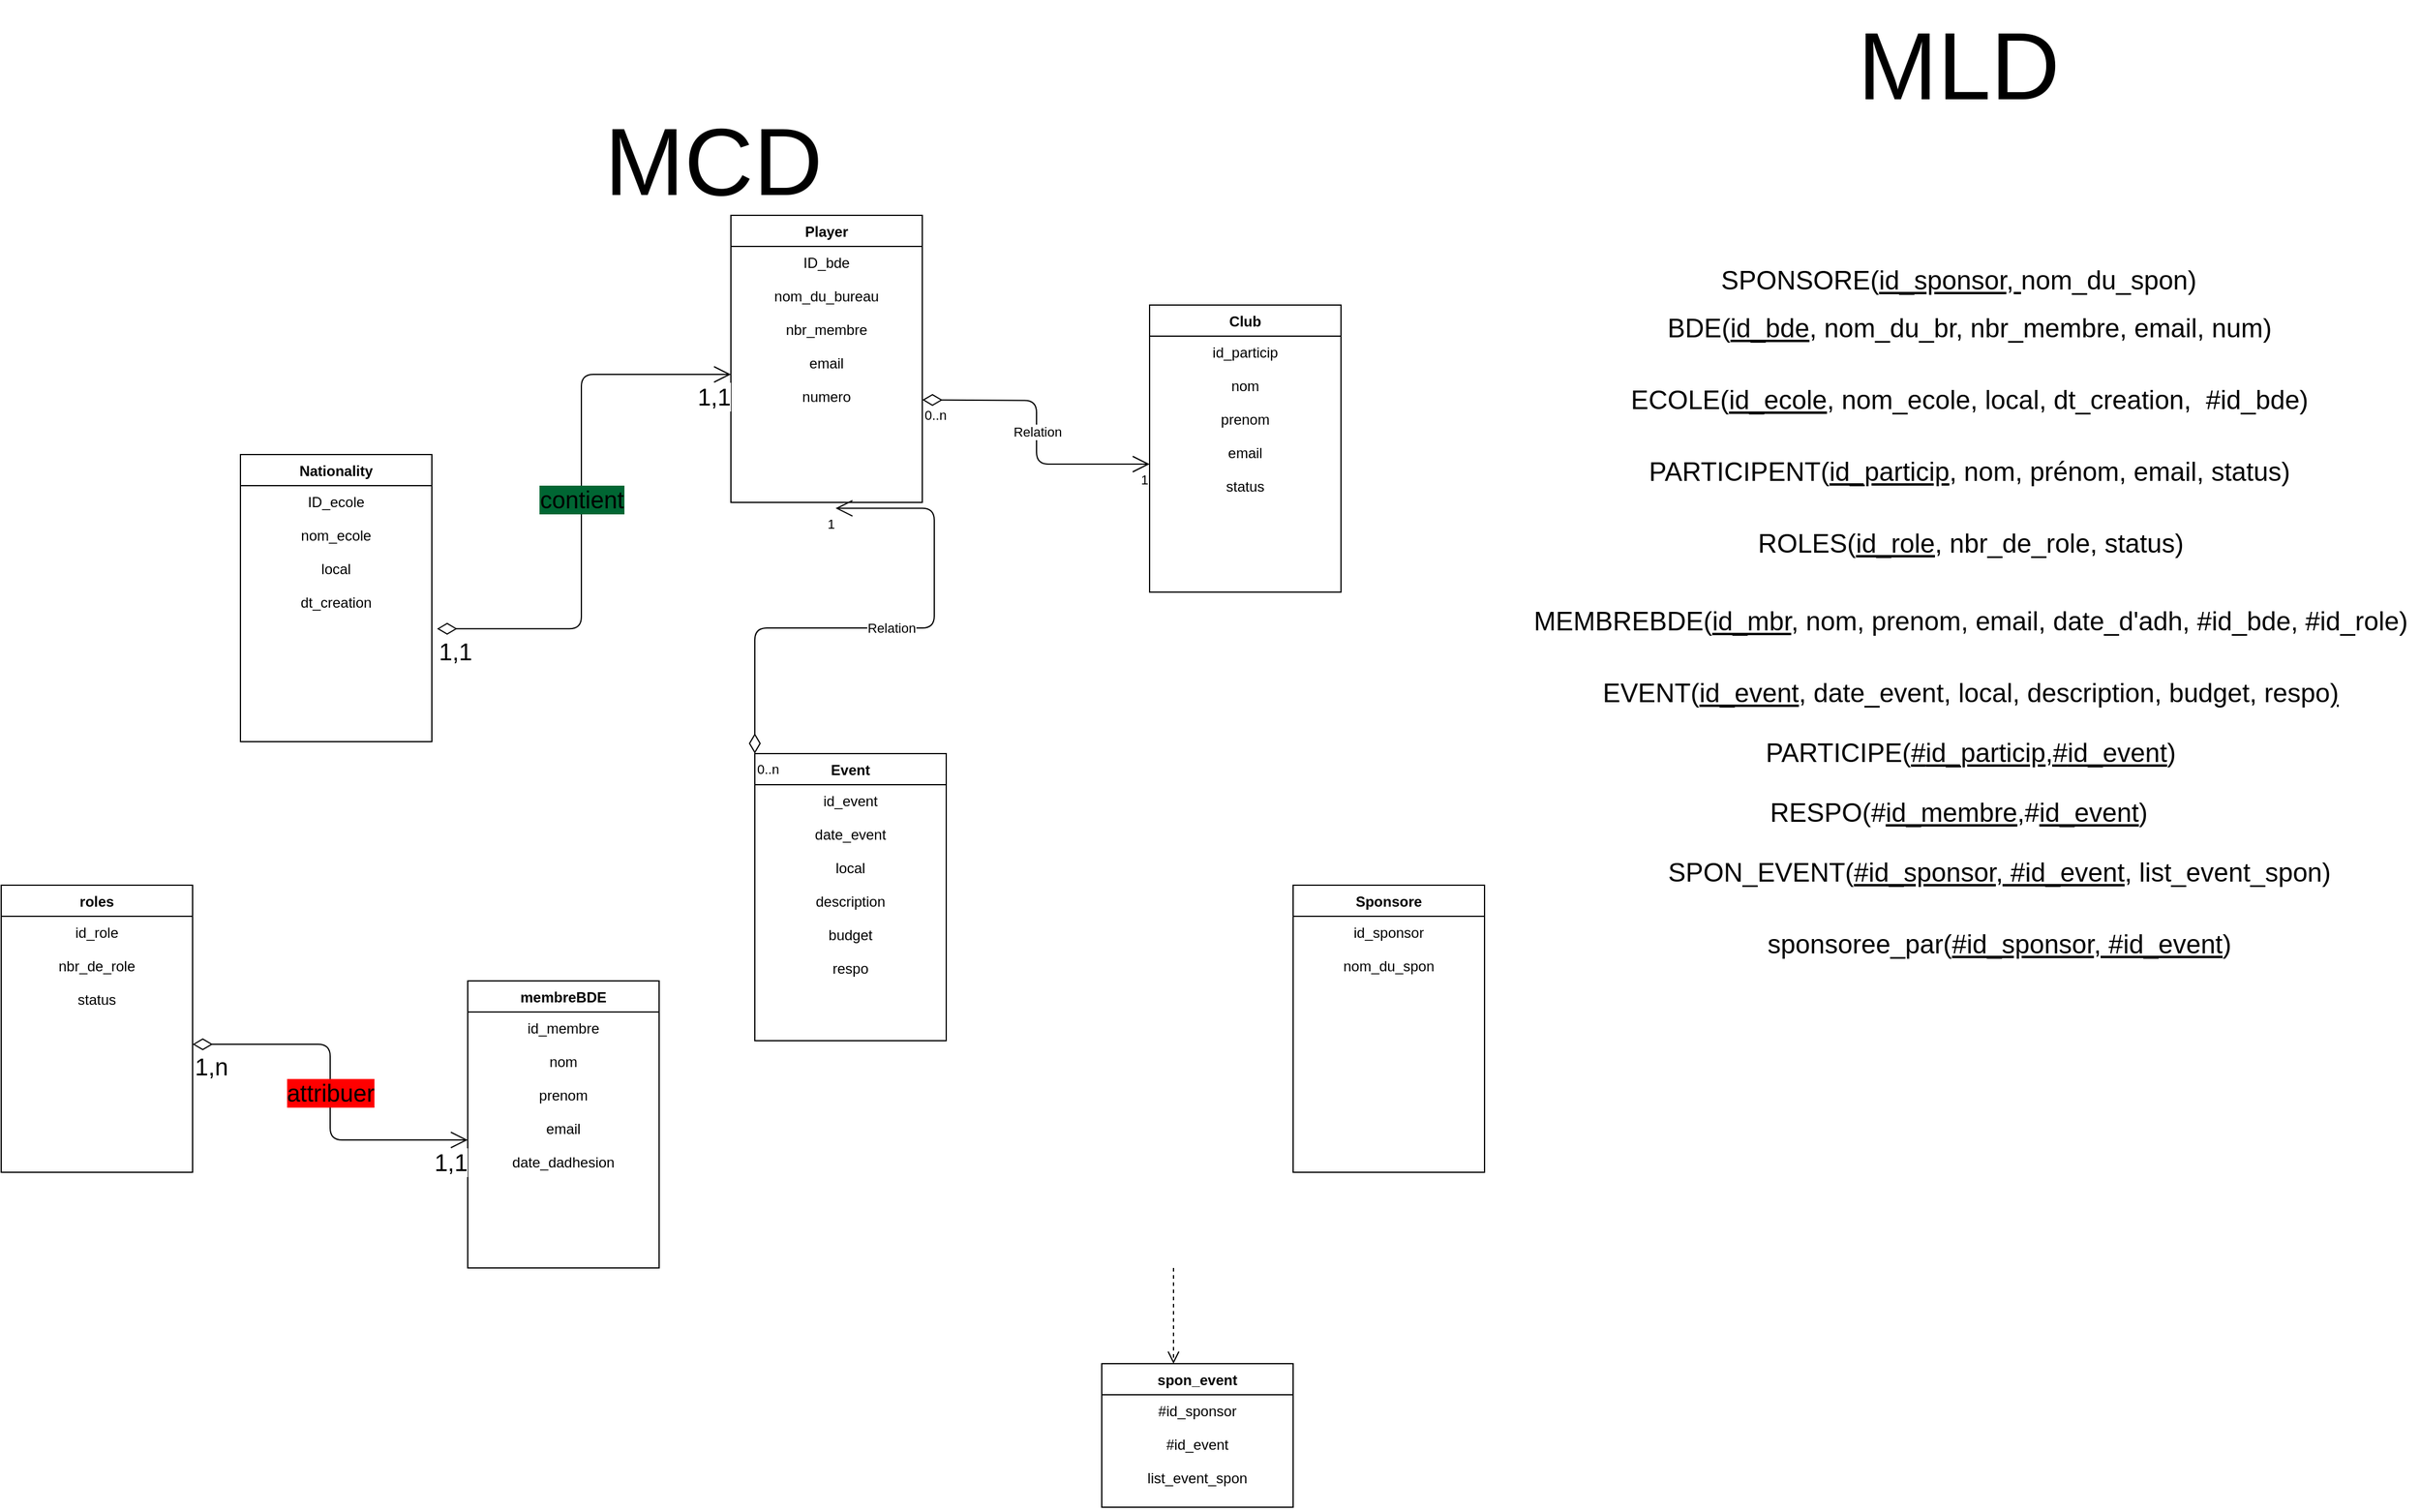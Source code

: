 <mxfile>
    <diagram id="H0yQGbf4NaJOVAjafRQB" name="Page-1">
        <mxGraphModel dx="1954" dy="1604" grid="1" gridSize="10" guides="1" tooltips="1" connect="1" arrows="1" fold="1" page="0" pageScale="1" pageWidth="850" pageHeight="1100" math="0" shadow="0">
            <root>
                <mxCell id="0"/>
                <mxCell id="1" parent="0"/>
                <mxCell id="19" value="Player" style="swimlane;fontStyle=1;align=center;verticalAlign=top;childLayout=stackLayout;horizontal=1;startSize=26;horizontalStack=0;resizeParent=1;resizeParentMax=0;resizeLast=0;collapsible=1;marginBottom=0;" parent="1" vertex="1">
                    <mxGeometry x="530" y="-400" width="160" height="240" as="geometry">
                        <mxRectangle x="400" y="-120" width="70" height="30" as="alternateBounds"/>
                    </mxGeometry>
                </mxCell>
                <mxCell id="29" value="ID_bde&#10;&#10;nom_du_bureau&#10;&#10;nbr_membre&#10;&#10;email&#10;&#10;numero&#10;" style="text;strokeColor=none;fillColor=none;align=center;verticalAlign=top;spacingLeft=4;spacingRight=4;overflow=hidden;rotatable=0;points=[[0,0.5],[1,0.5]];portConstraint=eastwest;fontFamily=Helvetica;" parent="19" vertex="1">
                    <mxGeometry y="26" width="160" height="214" as="geometry"/>
                </mxCell>
                <mxCell id="27" value="Nationality" style="swimlane;fontStyle=1;align=center;verticalAlign=top;childLayout=stackLayout;horizontal=1;startSize=26;horizontalStack=0;resizeParent=1;resizeParentMax=0;resizeLast=0;collapsible=1;marginBottom=0;" parent="1" vertex="1">
                    <mxGeometry x="120" y="-200" width="160" height="240" as="geometry"/>
                </mxCell>
                <mxCell id="28" value="ID_ecole&#10;&#10;nom_ecole&#10;&#10;local&#10;&#10;dt_creation&#10;" style="text;strokeColor=none;fillColor=none;align=center;verticalAlign=top;spacingLeft=4;spacingRight=4;overflow=hidden;rotatable=0;points=[[0,0.5],[1,0.5]];portConstraint=eastwest;" parent="27" vertex="1">
                    <mxGeometry y="26" width="160" height="214" as="geometry"/>
                </mxCell>
                <mxCell id="33" value="membreBDE" style="swimlane;fontStyle=1;align=center;verticalAlign=top;childLayout=stackLayout;horizontal=1;startSize=26;horizontalStack=0;resizeParent=1;resizeParentMax=0;resizeLast=0;collapsible=1;marginBottom=0;" parent="1" vertex="1">
                    <mxGeometry x="310" y="240" width="160" height="240" as="geometry"/>
                </mxCell>
                <mxCell id="34" value="id_membre&#10;&#10;nom&#10;&#10;prenom&#10;&#10;email&#10;&#10;date_dadhesion&#10;&#10;" style="text;strokeColor=none;fillColor=none;align=center;verticalAlign=top;spacingLeft=4;spacingRight=4;overflow=hidden;rotatable=0;points=[[0,0.5],[1,0.5]];portConstraint=eastwest;" parent="33" vertex="1">
                    <mxGeometry y="26" width="160" height="214" as="geometry"/>
                </mxCell>
                <mxCell id="36" value="roles" style="swimlane;fontStyle=1;align=center;verticalAlign=top;childLayout=stackLayout;horizontal=1;startSize=26;horizontalStack=0;resizeParent=1;resizeParentMax=0;resizeLast=0;collapsible=1;marginBottom=0;" parent="1" vertex="1">
                    <mxGeometry x="-80" y="160" width="160" height="240" as="geometry"/>
                </mxCell>
                <mxCell id="37" value="id_role&#10;&#10;nbr_de_role&#10;&#10;status" style="text;strokeColor=none;fillColor=none;align=center;verticalAlign=top;spacingLeft=4;spacingRight=4;overflow=hidden;rotatable=0;points=[[0,0.5],[1,0.5]];portConstraint=eastwest;" parent="36" vertex="1">
                    <mxGeometry y="26" width="160" height="214" as="geometry"/>
                </mxCell>
                <mxCell id="39" value="Event" style="swimlane;fontStyle=1;align=center;verticalAlign=top;childLayout=stackLayout;horizontal=1;startSize=26;horizontalStack=0;resizeParent=1;resizeParentMax=0;resizeLast=0;collapsible=1;marginBottom=0;" parent="1" vertex="1">
                    <mxGeometry x="550" y="50" width="160" height="240" as="geometry"/>
                </mxCell>
                <mxCell id="40" value="id_event&#10;&#10;date_event&#10;&#10;local&#10;&#10;description&#10;&#10;budget&#10;&#10;respo&#10;&#10;&#10;" style="text;strokeColor=none;fillColor=none;align=center;verticalAlign=top;spacingLeft=4;spacingRight=4;overflow=hidden;rotatable=0;points=[[0,0.5],[1,0.5]];portConstraint=eastwest;" parent="39" vertex="1">
                    <mxGeometry y="26" width="160" height="214" as="geometry"/>
                </mxCell>
                <mxCell id="42" value="Sponsore" style="swimlane;fontStyle=1;align=center;verticalAlign=top;childLayout=stackLayout;horizontal=1;startSize=26;horizontalStack=0;resizeParent=1;resizeParentMax=0;resizeLast=0;collapsible=1;marginBottom=0;" parent="1" vertex="1">
                    <mxGeometry x="1000" y="160" width="160" height="240" as="geometry"/>
                </mxCell>
                <mxCell id="43" value="id_sponsor&#10;&#10;nom_du_spon&#10;&#10;&#10;" style="text;strokeColor=none;fillColor=none;align=center;verticalAlign=top;spacingLeft=4;spacingRight=4;overflow=hidden;rotatable=0;points=[[0,0.5],[1,0.5]];portConstraint=eastwest;" parent="42" vertex="1">
                    <mxGeometry y="26" width="160" height="214" as="geometry"/>
                </mxCell>
                <mxCell id="68" value="attribuer" style="endArrow=open;html=1;endSize=12;startArrow=diamondThin;startSize=14;startFill=0;edgeStyle=orthogonalEdgeStyle;fontFamily=Helvetica;fontSize=20;exitX=1;exitY=0.5;exitDx=0;exitDy=0;entryX=0;entryY=0.5;entryDx=0;entryDy=0;labelBackgroundColor=#FF0000;" parent="1" source="37" target="34" edge="1">
                    <mxGeometry relative="1" as="geometry">
                        <mxPoint x="550" y="330" as="sourcePoint"/>
                        <mxPoint x="710" y="330" as="targetPoint"/>
                    </mxGeometry>
                </mxCell>
                <mxCell id="69" value="1,n" style="edgeLabel;resizable=0;html=1;align=left;verticalAlign=top;fontFamily=Helvetica;fontSize=20;" parent="68" connectable="0" vertex="1">
                    <mxGeometry x="-1" relative="1" as="geometry"/>
                </mxCell>
                <mxCell id="70" value="1,1" style="edgeLabel;resizable=0;html=1;align=right;verticalAlign=top;fontFamily=Helvetica;fontSize=20;" parent="68" connectable="0" vertex="1">
                    <mxGeometry x="1" relative="1" as="geometry"/>
                </mxCell>
                <mxCell id="84" value="contient" style="endArrow=open;html=1;endSize=12;startArrow=diamondThin;startSize=14;startFill=0;edgeStyle=orthogonalEdgeStyle;fontFamily=Helvetica;fontSize=20;exitX=1.027;exitY=0.559;exitDx=0;exitDy=0;exitPerimeter=0;entryX=0;entryY=0.5;entryDx=0;entryDy=0;labelBackgroundColor=#006633;" parent="1" source="28" target="29" edge="1">
                    <mxGeometry relative="1" as="geometry">
                        <mxPoint x="550" y="-140" as="sourcePoint"/>
                        <mxPoint x="710" y="-140" as="targetPoint"/>
                    </mxGeometry>
                </mxCell>
                <mxCell id="85" value="1,1" style="edgeLabel;resizable=0;html=1;align=left;verticalAlign=top;fontFamily=Helvetica;fontSize=20;" parent="84" connectable="0" vertex="1">
                    <mxGeometry x="-1" relative="1" as="geometry"/>
                </mxCell>
                <mxCell id="86" value="1,1" style="edgeLabel;resizable=0;html=1;align=right;verticalAlign=top;fontFamily=Helvetica;fontSize=20;" parent="84" connectable="0" vertex="1">
                    <mxGeometry x="1" relative="1" as="geometry"/>
                </mxCell>
                <mxCell id="88" value="" style="html=1;verticalAlign=bottom;endArrow=open;dashed=1;endSize=8;fontFamily=Helvetica;fontSize=20;" parent="1" edge="1">
                    <mxGeometry relative="1" as="geometry">
                        <mxPoint x="900" y="480" as="sourcePoint"/>
                        <mxPoint x="900" y="560" as="targetPoint"/>
                    </mxGeometry>
                </mxCell>
                <mxCell id="92" value="Club" style="swimlane;fontStyle=1;align=center;verticalAlign=top;childLayout=stackLayout;horizontal=1;startSize=26;horizontalStack=0;resizeParent=1;resizeParentMax=0;resizeLast=0;collapsible=1;marginBottom=0;" parent="1" vertex="1">
                    <mxGeometry x="880" y="-325" width="160" height="240" as="geometry"/>
                </mxCell>
                <mxCell id="93" value="id_particip&#10;&#10;nom&#10;&#10;prenom&#10;&#10;email&#10;&#10;status&#10;&#10;" style="text;strokeColor=none;fillColor=none;align=center;verticalAlign=top;spacingLeft=4;spacingRight=4;overflow=hidden;rotatable=0;points=[[0,0.5],[1,0.5]];portConstraint=eastwest;" parent="92" vertex="1">
                    <mxGeometry y="26" width="160" height="214" as="geometry"/>
                </mxCell>
                <mxCell id="104" value="spon_event" style="swimlane;fontStyle=1;align=center;verticalAlign=top;childLayout=stackLayout;horizontal=1;startSize=26;horizontalStack=0;resizeParent=1;resizeParentMax=0;resizeLast=0;collapsible=1;marginBottom=0;" parent="1" vertex="1">
                    <mxGeometry x="840" y="560" width="160" height="120" as="geometry"/>
                </mxCell>
                <mxCell id="105" value="#id_sponsor&#10;&#10;#id_event&#10;&#10;list_event_spon" style="text;strokeColor=none;fillColor=none;align=center;verticalAlign=top;spacingLeft=4;spacingRight=4;overflow=hidden;rotatable=0;points=[[0,0.5],[1,0.5]];portConstraint=eastwest;" parent="104" vertex="1">
                    <mxGeometry y="26" width="160" height="94" as="geometry"/>
                </mxCell>
                <mxCell id="159" value="PARTICIPENT(&lt;u style=&quot;font-size: 22px;&quot;&gt;id_particip&lt;/u&gt;, nom, prénom, email, status)" style="text;html=1;align=center;verticalAlign=middle;resizable=0;points=[];autosize=1;strokeColor=none;fillColor=none;fontSize=22;fontFamily=Helvetica;" parent="1" vertex="1">
                    <mxGeometry x="1285" y="-205" width="560" height="40" as="geometry"/>
                </mxCell>
                <mxCell id="160" value="BDE(&lt;u style=&quot;font-size: 22px;&quot;&gt;id_bde&lt;/u&gt;, nom_du_br, nbr_membre, email, num)" style="text;html=1;align=center;verticalAlign=middle;resizable=0;points=[];autosize=1;strokeColor=none;fillColor=none;fontSize=22;fontFamily=Helvetica;" parent="1" vertex="1">
                    <mxGeometry x="1300" y="-325" width="530" height="40" as="geometry"/>
                </mxCell>
                <mxCell id="161" value="ROLES(&lt;u style=&quot;font-size: 22px;&quot;&gt;id_role&lt;/u&gt;, nbr_de_role, status)" style="text;html=1;align=center;verticalAlign=middle;resizable=0;points=[];autosize=1;strokeColor=none;fillColor=none;fontSize=22;fontFamily=Helvetica;" parent="1" vertex="1">
                    <mxGeometry x="1376" y="-145" width="380" height="40" as="geometry"/>
                </mxCell>
                <mxCell id="162" value="ECOLE(&lt;u style=&quot;font-size: 22px;&quot;&gt;id_ecole&lt;/u&gt;, nom_ecole, local, dt_creation,&amp;nbsp; #id_bde)" style="text;html=1;align=center;verticalAlign=middle;resizable=0;points=[];autosize=1;strokeColor=none;fillColor=none;fontSize=22;fontFamily=Helvetica;" parent="1" vertex="1">
                    <mxGeometry x="1270" y="-265" width="590" height="40" as="geometry"/>
                </mxCell>
                <mxCell id="163" value="MEMBREBDE(&lt;span style=&quot;font-size: 22px;&quot;&gt;&lt;u&gt;id_mbr&lt;/u&gt;&lt;/span&gt;, nom, prenom, email, date_d'adh, #id_bde, #id_role)" style="text;html=1;align=center;verticalAlign=middle;resizable=0;points=[];autosize=1;strokeColor=none;fillColor=none;fontSize=22;fontFamily=Helvetica;" parent="1" vertex="1">
                    <mxGeometry x="1191" y="-80" width="750" height="40" as="geometry"/>
                </mxCell>
                <mxCell id="164" value="&lt;font style=&quot;font-size: 22px;&quot;&gt;EVENT(&lt;u style=&quot;font-size: 22px;&quot;&gt;id_event&lt;/u&gt;, date_event, local, description, budget, respo&lt;u&gt;)&lt;/u&gt;&lt;/font&gt;" style="text;html=1;align=center;verticalAlign=middle;resizable=0;points=[];autosize=1;strokeColor=none;fillColor=none;fontSize=22;fontFamily=Helvetica;" parent="1" vertex="1">
                    <mxGeometry x="1246" y="-20" width="640" height="40" as="geometry"/>
                </mxCell>
                <mxCell id="168" value="&lt;font style=&quot;font-size: 22px;&quot;&gt;PARTICIPE(&lt;u&gt;#&lt;span style=&quot;font-size: 22px;&quot;&gt;id_particip&lt;/span&gt;,#&lt;span style=&quot;font-size: 22px;&quot;&gt;id_event&lt;/span&gt;&lt;/u&gt;)&lt;/font&gt;" style="text;html=1;align=center;verticalAlign=middle;resizable=0;points=[];autosize=1;strokeColor=none;fillColor=none;fontSize=22;fontFamily=Helvetica;" parent="1" vertex="1">
                    <mxGeometry x="1381" y="30" width="370" height="40" as="geometry"/>
                </mxCell>
                <mxCell id="171" value="&lt;font style=&quot;font-size: 22px;&quot;&gt;RESPO(#&lt;u style=&quot;font-size: 22px;&quot;&gt;id_membre&lt;/u&gt;,#&lt;u style=&quot;font-size: 22px;&quot;&gt;id_event&lt;/u&gt;)&lt;/font&gt;" style="text;html=1;align=center;verticalAlign=middle;resizable=0;points=[];autosize=1;strokeColor=none;fillColor=none;fontSize=22;fontFamily=Helvetica;" parent="1" vertex="1">
                    <mxGeometry x="1386" y="80" width="340" height="40" as="geometry"/>
                </mxCell>
                <mxCell id="172" value="SPON_EVENT(&lt;u&gt;&lt;span style=&quot;font-size: 22px;&quot;&gt;#id_sponsor&lt;/span&gt;, #id_event&lt;/u&gt;, list_event_spon)" style="text;html=1;align=center;verticalAlign=middle;resizable=0;points=[];autosize=1;strokeColor=none;fillColor=none;fontSize=22;fontFamily=Helvetica;" parent="1" vertex="1">
                    <mxGeometry x="1300" y="130" width="580" height="40" as="geometry"/>
                </mxCell>
                <mxCell id="173" value="&lt;font style=&quot;font-size: 22px;&quot;&gt;SPONSORE(&lt;u style=&quot;font-size: 22px;&quot;&gt;id_sponsor&lt;/u&gt;,&lt;u style=&quot;font-size: 22px;&quot;&gt;&amp;nbsp;&lt;/u&gt;nom_du_spon)&lt;/font&gt;" style="text;html=1;align=center;verticalAlign=middle;resizable=0;points=[];autosize=1;strokeColor=none;fillColor=none;fontSize=22;fontFamily=Helvetica;" parent="1" vertex="1">
                    <mxGeometry x="1346" y="-365" width="420" height="40" as="geometry"/>
                </mxCell>
                <mxCell id="174" value="&lt;span style=&quot;font-size: 80px;&quot;&gt;MCD&lt;/span&gt;" style="text;html=1;align=center;verticalAlign=middle;resizable=0;points=[];autosize=1;strokeColor=none;fillColor=none;fontSize=80;" parent="1" vertex="1">
                    <mxGeometry x="410" y="-500" width="210" height="110" as="geometry"/>
                </mxCell>
                <mxCell id="175" value="&lt;span style=&quot;font-size: 80px;&quot;&gt;MLD&lt;/span&gt;" style="text;html=1;align=center;verticalAlign=middle;resizable=0;points=[];autosize=1;strokeColor=none;fillColor=none;fontSize=80;" parent="1" vertex="1">
                    <mxGeometry x="1461" y="-580" width="190" height="110" as="geometry"/>
                </mxCell>
                <mxCell id="176" value="sponsoree_par(&lt;u&gt;&lt;span style=&quot;font-size: 22px;&quot;&gt;#id_sponsor&lt;/span&gt;, #id_event&lt;/u&gt;)" style="text;html=1;align=center;verticalAlign=middle;resizable=0;points=[];autosize=1;strokeColor=none;fillColor=none;fontSize=22;fontFamily=Helvetica;" parent="1" vertex="1">
                    <mxGeometry x="1385" y="190" width="410" height="40" as="geometry"/>
                </mxCell>
                <mxCell id="177" value="Relation" style="endArrow=open;html=1;endSize=12;startArrow=diamondThin;startSize=14;startFill=0;edgeStyle=orthogonalEdgeStyle;" edge="1" parent="1" target="93">
                    <mxGeometry relative="1" as="geometry">
                        <mxPoint x="690" y="-245.71" as="sourcePoint"/>
                        <mxPoint x="850" y="-245.71" as="targetPoint"/>
                    </mxGeometry>
                </mxCell>
                <mxCell id="178" value="0..n" style="edgeLabel;resizable=0;html=1;align=left;verticalAlign=top;" connectable="0" vertex="1" parent="177">
                    <mxGeometry x="-1" relative="1" as="geometry"/>
                </mxCell>
                <mxCell id="179" value="1" style="edgeLabel;resizable=0;html=1;align=right;verticalAlign=top;" connectable="0" vertex="1" parent="177">
                    <mxGeometry x="1" relative="1" as="geometry"/>
                </mxCell>
                <mxCell id="180" value="Relation" style="endArrow=open;html=1;endSize=12;startArrow=diamondThin;startSize=14;startFill=0;edgeStyle=orthogonalEdgeStyle;entryX=0.547;entryY=1.023;entryDx=0;entryDy=0;entryPerimeter=0;exitX=0;exitY=0;exitDx=0;exitDy=0;" edge="1" parent="1" source="39" target="29">
                    <mxGeometry relative="1" as="geometry">
                        <mxPoint x="540" y="90" as="sourcePoint"/>
                        <mxPoint x="700" y="-60.71" as="targetPoint"/>
                    </mxGeometry>
                </mxCell>
                <mxCell id="181" value="0..n" style="edgeLabel;resizable=0;html=1;align=left;verticalAlign=top;" connectable="0" vertex="1" parent="180">
                    <mxGeometry x="-1" relative="1" as="geometry"/>
                </mxCell>
                <mxCell id="182" value="1" style="edgeLabel;resizable=0;html=1;align=right;verticalAlign=top;" connectable="0" vertex="1" parent="180">
                    <mxGeometry x="1" relative="1" as="geometry"/>
                </mxCell>
            </root>
        </mxGraphModel>
    </diagram>
</mxfile>